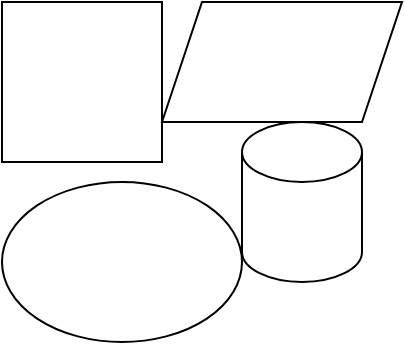 <mxfile version="14.6.6" type="github">
  <diagram id="dBdLUqGyFicPJLa6Spzo" name="Page-1">
    <mxGraphModel dx="494" dy="1434" grid="1" gridSize="10" guides="1" tooltips="1" connect="1" arrows="1" fold="1" page="1" pageScale="1" pageWidth="827" pageHeight="1169" math="0" shadow="0">
      <root>
        <mxCell id="0" />
        <mxCell id="1" parent="0" />
        <mxCell id="ZyZBXTMYzQjOFUkBs5Aj-1" value="" style="whiteSpace=wrap;html=1;aspect=fixed;" vertex="1" parent="1">
          <mxGeometry x="80" y="-440" width="80" height="80" as="geometry" />
        </mxCell>
        <mxCell id="ZyZBXTMYzQjOFUkBs5Aj-2" value="" style="shape=cylinder3;whiteSpace=wrap;html=1;boundedLbl=1;backgroundOutline=1;size=15;" vertex="1" parent="1">
          <mxGeometry x="200" y="-380" width="60" height="80" as="geometry" />
        </mxCell>
        <mxCell id="ZyZBXTMYzQjOFUkBs5Aj-3" value="" style="shape=parallelogram;perimeter=parallelogramPerimeter;whiteSpace=wrap;html=1;fixedSize=1;" vertex="1" parent="1">
          <mxGeometry x="160" y="-440" width="120" height="60" as="geometry" />
        </mxCell>
        <mxCell id="ZyZBXTMYzQjOFUkBs5Aj-4" value="" style="ellipse;whiteSpace=wrap;html=1;" vertex="1" parent="1">
          <mxGeometry x="80" y="-350" width="120" height="80" as="geometry" />
        </mxCell>
      </root>
    </mxGraphModel>
  </diagram>
</mxfile>

